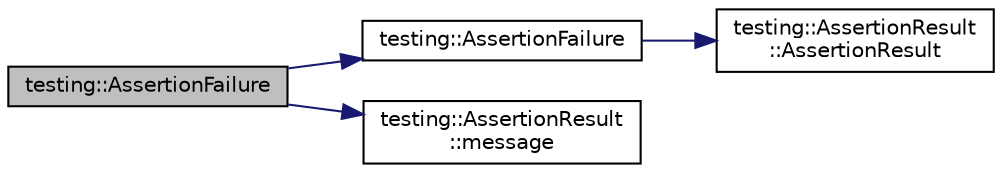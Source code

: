 digraph "testing::AssertionFailure"
{
  edge [fontname="Helvetica",fontsize="10",labelfontname="Helvetica",labelfontsize="10"];
  node [fontname="Helvetica",fontsize="10",shape=record];
  rankdir="LR";
  Node323 [label="testing::AssertionFailure",height=0.2,width=0.4,color="black", fillcolor="grey75", style="filled", fontcolor="black"];
  Node323 -> Node324 [color="midnightblue",fontsize="10",style="solid",fontname="Helvetica"];
  Node324 [label="testing::AssertionFailure",height=0.2,width=0.4,color="black", fillcolor="white", style="filled",URL="$d0/d75/namespacetesting.html#a75cb789614cb1c28c34627a4a3c053df"];
  Node324 -> Node325 [color="midnightblue",fontsize="10",style="solid",fontname="Helvetica"];
  Node325 [label="testing::AssertionResult\l::AssertionResult",height=0.2,width=0.4,color="black", fillcolor="white", style="filled",URL="$d5/dec/classtesting_1_1_assertion_result.html#a27788116f03f90aec4daf592fd809ead"];
  Node323 -> Node326 [color="midnightblue",fontsize="10",style="solid",fontname="Helvetica"];
  Node326 [label="testing::AssertionResult\l::message",height=0.2,width=0.4,color="black", fillcolor="white", style="filled",URL="$d5/dec/classtesting_1_1_assertion_result.html#a33c14dafd28e3393c841e03f4b70a017"];
}

